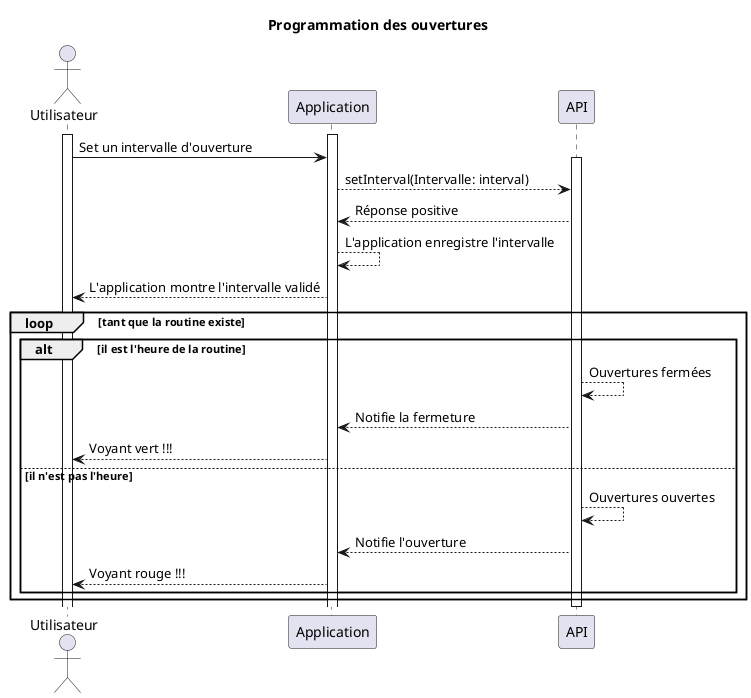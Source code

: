 @startuml

title Programmation des ouvertures

actor Utilisateur

activate Utilisateur
activate Application
participant API

Utilisateur -> Application: Set un intervalle d'ouverture


activate API
Application --> API: setInterval(Intervalle: interval)
API --> Application: Réponse positive

Application --> Application: L'application enregistre l'intervalle
Application --> Utilisateur: L'application montre l'intervalle validé

loop tant que la routine existe
    alt il est l'heure de la routine
        API --> API: Ouvertures fermées
        API --> Application: Notifie la fermeture
        Application --> Utilisateur: Voyant vert !!!
    else il n'est pas l'heure
        API --> API: Ouvertures ouvertes
        API --> Application: Notifie l'ouverture
        Application --> Utilisateur: Voyant rouge !!!
    end
end

deactivate API

@enduml


